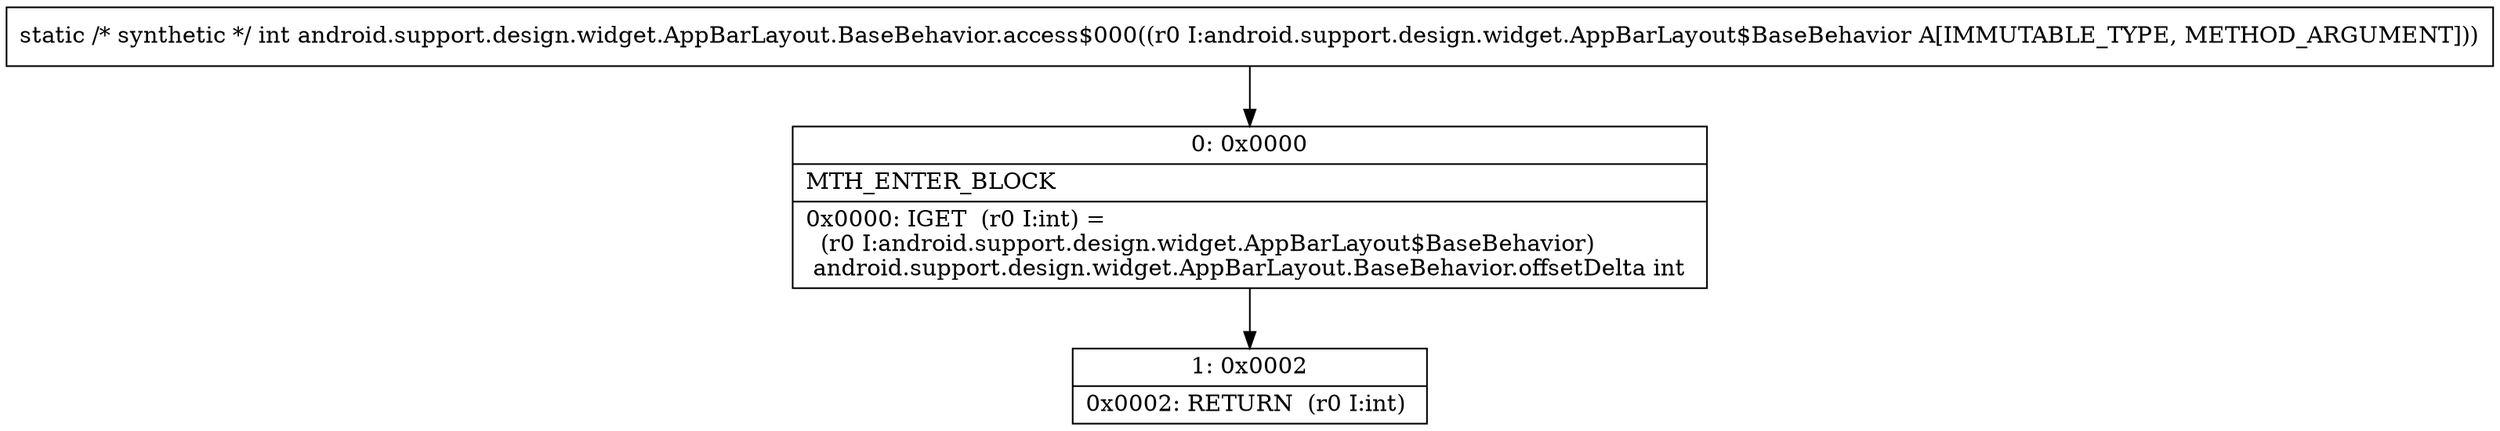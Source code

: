 digraph "CFG forandroid.support.design.widget.AppBarLayout.BaseBehavior.access$000(Landroid\/support\/design\/widget\/AppBarLayout$BaseBehavior;)I" {
Node_0 [shape=record,label="{0\:\ 0x0000|MTH_ENTER_BLOCK\l|0x0000: IGET  (r0 I:int) = \l  (r0 I:android.support.design.widget.AppBarLayout$BaseBehavior)\l android.support.design.widget.AppBarLayout.BaseBehavior.offsetDelta int \l}"];
Node_1 [shape=record,label="{1\:\ 0x0002|0x0002: RETURN  (r0 I:int) \l}"];
MethodNode[shape=record,label="{static \/* synthetic *\/ int android.support.design.widget.AppBarLayout.BaseBehavior.access$000((r0 I:android.support.design.widget.AppBarLayout$BaseBehavior A[IMMUTABLE_TYPE, METHOD_ARGUMENT])) }"];
MethodNode -> Node_0;
Node_0 -> Node_1;
}

